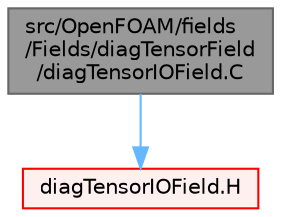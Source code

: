 digraph "src/OpenFOAM/fields/Fields/diagTensorField/diagTensorIOField.C"
{
 // LATEX_PDF_SIZE
  bgcolor="transparent";
  edge [fontname=Helvetica,fontsize=10,labelfontname=Helvetica,labelfontsize=10];
  node [fontname=Helvetica,fontsize=10,shape=box,height=0.2,width=0.4];
  Node1 [id="Node000001",label="src/OpenFOAM/fields\l/Fields/diagTensorField\l/diagTensorIOField.C",height=0.2,width=0.4,color="gray40", fillcolor="grey60", style="filled", fontcolor="black",tooltip=" "];
  Node1 -> Node2 [id="edge1_Node000001_Node000002",color="steelblue1",style="solid",tooltip=" "];
  Node2 [id="Node000002",label="diagTensorIOField.H",height=0.2,width=0.4,color="red", fillcolor="#FFF0F0", style="filled",URL="$diagTensorIOField_8H.html",tooltip=" "];
}
